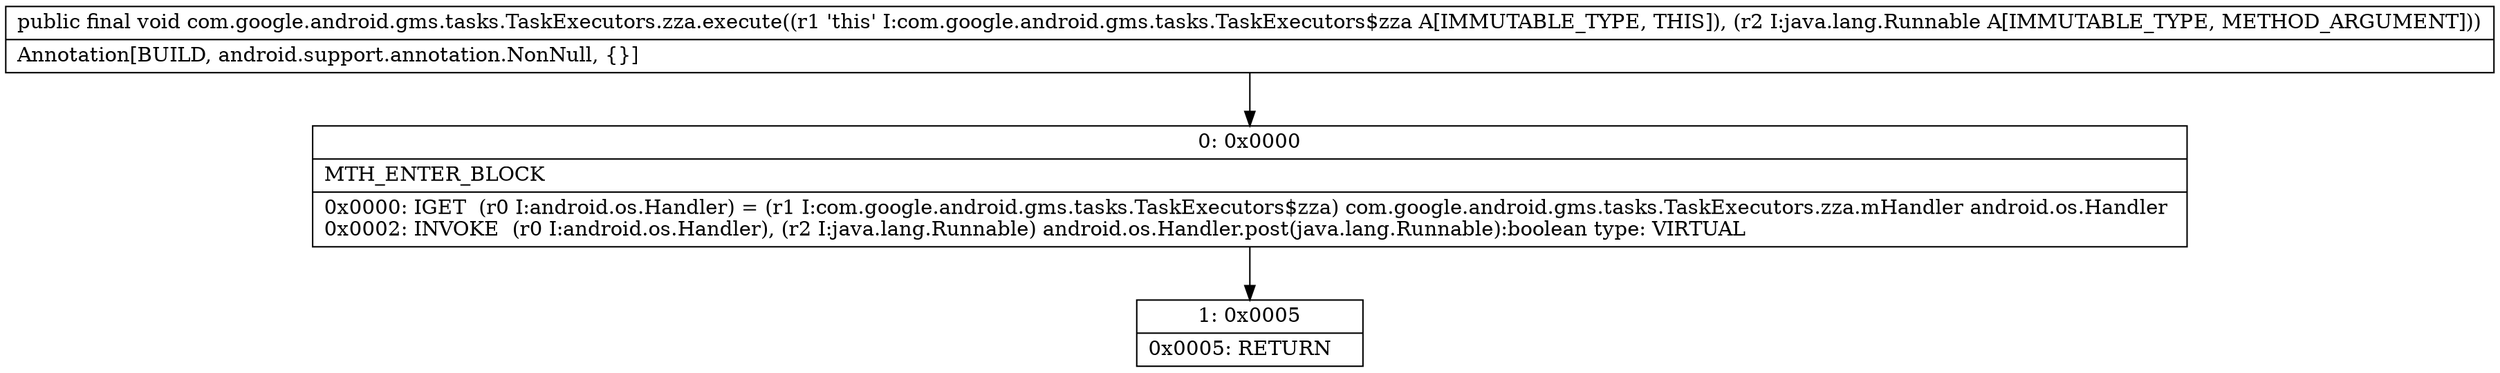 digraph "CFG forcom.google.android.gms.tasks.TaskExecutors.zza.execute(Ljava\/lang\/Runnable;)V" {
Node_0 [shape=record,label="{0\:\ 0x0000|MTH_ENTER_BLOCK\l|0x0000: IGET  (r0 I:android.os.Handler) = (r1 I:com.google.android.gms.tasks.TaskExecutors$zza) com.google.android.gms.tasks.TaskExecutors.zza.mHandler android.os.Handler \l0x0002: INVOKE  (r0 I:android.os.Handler), (r2 I:java.lang.Runnable) android.os.Handler.post(java.lang.Runnable):boolean type: VIRTUAL \l}"];
Node_1 [shape=record,label="{1\:\ 0x0005|0x0005: RETURN   \l}"];
MethodNode[shape=record,label="{public final void com.google.android.gms.tasks.TaskExecutors.zza.execute((r1 'this' I:com.google.android.gms.tasks.TaskExecutors$zza A[IMMUTABLE_TYPE, THIS]), (r2 I:java.lang.Runnable A[IMMUTABLE_TYPE, METHOD_ARGUMENT]))  | Annotation[BUILD, android.support.annotation.NonNull, \{\}]\l}"];
MethodNode -> Node_0;
Node_0 -> Node_1;
}

